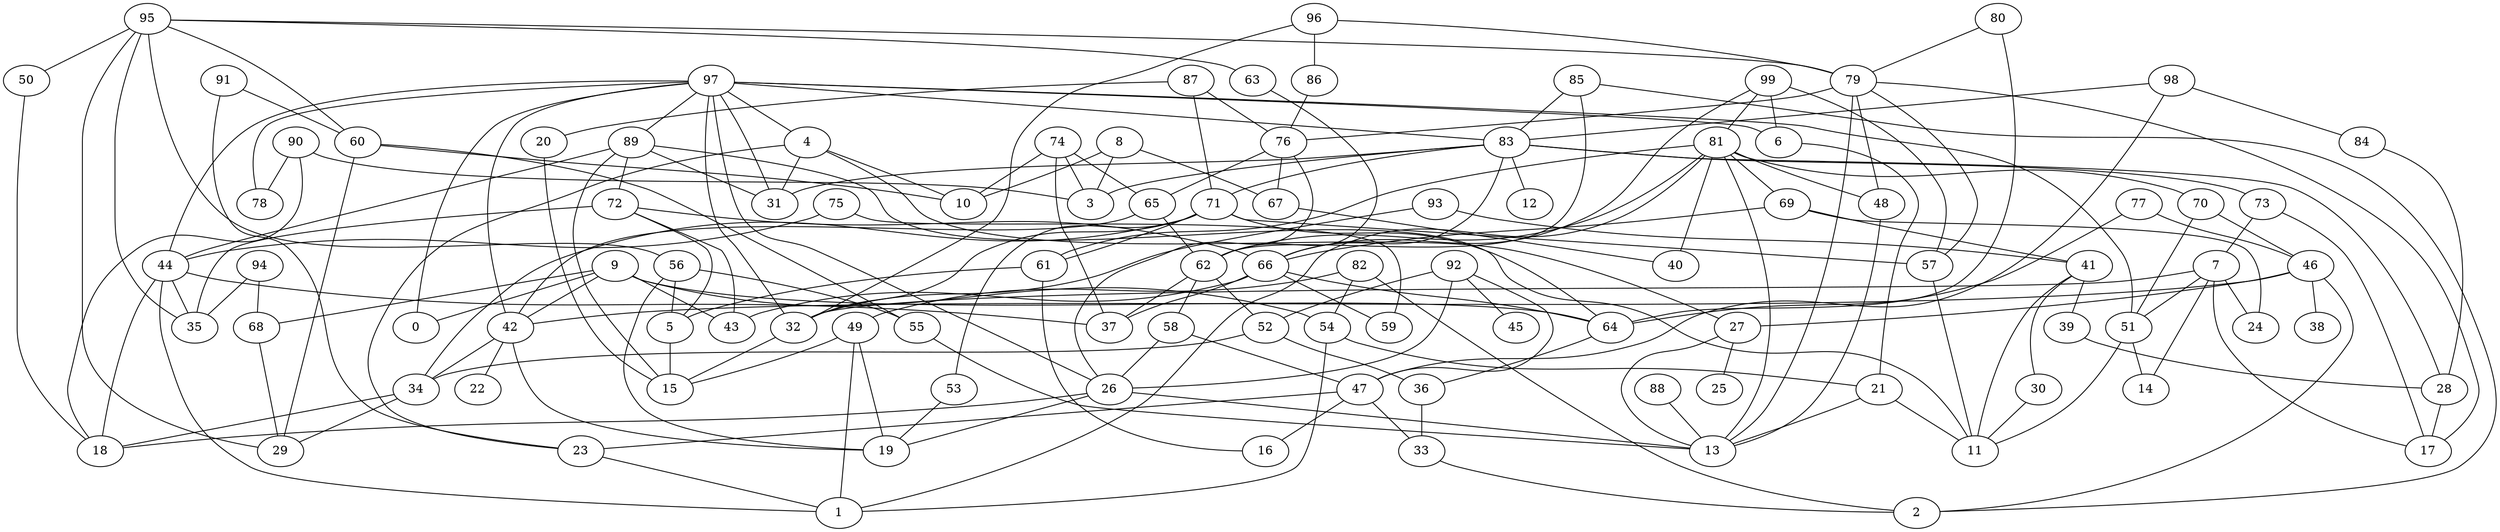 digraph GG_graph {

subgraph G_graph {
edge [color = black]
"91" -> "23" [dir = none]
"82" -> "2" [dir = none]
"49" -> "1" [dir = none]
"87" -> "20" [dir = none]
"61" -> "16" [dir = none]
"88" -> "13" [dir = none]
"53" -> "19" [dir = none]
"63" -> "62" [dir = none]
"34" -> "18" [dir = none]
"20" -> "15" [dir = none]
"73" -> "17" [dir = none]
"75" -> "44" [dir = none]
"77" -> "64" [dir = none]
"36" -> "33" [dir = none]
"28" -> "17" [dir = none]
"41" -> "39" [dir = none]
"79" -> "48" [dir = none]
"79" -> "13" [dir = none]
"79" -> "76" [dir = none]
"27" -> "25" [dir = none]
"44" -> "35" [dir = none]
"44" -> "18" [dir = none]
"44" -> "37" [dir = none]
"99" -> "81" [dir = none]
"57" -> "11" [dir = none]
"97" -> "42" [dir = none]
"97" -> "4" [dir = none]
"97" -> "51" [dir = none]
"97" -> "26" [dir = none]
"97" -> "6" [dir = none]
"97" -> "32" [dir = none]
"97" -> "0" [dir = none]
"97" -> "78" [dir = none]
"97" -> "89" [dir = none]
"97" -> "31" [dir = none]
"52" -> "36" [dir = none]
"26" -> "19" [dir = none]
"80" -> "79" [dir = none]
"42" -> "22" [dir = none]
"89" -> "44" [dir = none]
"98" -> "47" [dir = none]
"92" -> "47" [dir = none]
"92" -> "52" [dir = none]
"92" -> "45" [dir = none]
"92" -> "26" [dir = none]
"74" -> "10" [dir = none]
"74" -> "3" [dir = none]
"83" -> "12" [dir = none]
"83" -> "66" [dir = none]
"83" -> "3" [dir = none]
"83" -> "71" [dir = none]
"83" -> "28" [dir = none]
"83" -> "31" [dir = none]
"76" -> "65" [dir = none]
"76" -> "67" [dir = none]
"76" -> "26" [dir = none]
"51" -> "14" [dir = none]
"51" -> "11" [dir = none]
"69" -> "66" [dir = none]
"95" -> "29" [dir = none]
"95" -> "56" [dir = none]
"95" -> "50" [dir = none]
"95" -> "60" [dir = none]
"95" -> "79" [dir = none]
"81" -> "1" [dir = none]
"81" -> "40" [dir = none]
"81" -> "70" [dir = none]
"81" -> "13" [dir = none]
"46" -> "27" [dir = none]
"46" -> "38" [dir = none]
"46" -> "42" [dir = none]
"66" -> "59" [dir = none]
"66" -> "43" [dir = none]
"93" -> "41" [dir = none]
"93" -> "32" [dir = none]
"9" -> "68" [dir = none]
"9" -> "54" [dir = none]
"9" -> "42" [dir = none]
"60" -> "55" [dir = none]
"6" -> "21" [dir = none]
"8" -> "3" [dir = none]
"62" -> "52" [dir = none]
"32" -> "15" [dir = none]
"7" -> "24" [dir = none]
"7" -> "51" [dir = none]
"72" -> "5" [dir = none]
"72" -> "66" [dir = none]
"94" -> "35" [dir = none]
"85" -> "2" [dir = none]
"85" -> "83" [dir = none]
"64" -> "36" [dir = none]
"90" -> "78" [dir = none]
"96" -> "86" [dir = none]
"96" -> "32" [dir = none]
"47" -> "23" [dir = none]
"47" -> "16" [dir = none]
"58" -> "26" [dir = none]
"30" -> "11" [dir = none]
"84" -> "28" [dir = none]
"56" -> "5" [dir = none]
"71" -> "34" [dir = none]
"4" -> "27" [dir = none]
"70" -> "51" [dir = none]
"79" -> "17" [dir = none]
"8" -> "10" [dir = none]
"90" -> "18" [dir = none]
"81" -> "61" [dir = none]
"26" -> "18" [dir = none]
"46" -> "2" [dir = none]
"42" -> "34" [dir = none]
"99" -> "6" [dir = none]
"87" -> "71" [dir = none]
"9" -> "43" [dir = none]
"39" -> "28" [dir = none]
"58" -> "47" [dir = none]
"61" -> "5" [dir = none]
"34" -> "29" [dir = none]
"86" -> "76" [dir = none]
"72" -> "35" [dir = none]
"67" -> "40" [dir = none]
"27" -> "13" [dir = none]
"9" -> "0" [dir = none]
"85" -> "62" [dir = none]
"97" -> "44" [dir = none]
"7" -> "32" [dir = none]
"99" -> "57" [dir = none]
"23" -> "1" [dir = none]
"74" -> "37" [dir = none]
"82" -> "49" [dir = none]
"87" -> "76" [dir = none]
"55" -> "13" [dir = none]
"47" -> "33" [dir = none]
"89" -> "31" [dir = none]
"62" -> "58" [dir = none]
"89" -> "11" [dir = none]
"49" -> "15" [dir = none]
"8" -> "67" [dir = none]
"71" -> "32" [dir = none]
"4" -> "10" [dir = none]
"80" -> "64" [dir = none]
"89" -> "72" [dir = none]
"33" -> "2" [dir = none]
"50" -> "18" [dir = none]
"26" -> "13" [dir = none]
"81" -> "48" [dir = none]
"75" -> "59" [dir = none]
"7" -> "14" [dir = none]
"62" -> "37" [dir = none]
"97" -> "83" [dir = none]
"66" -> "37" [dir = none]
"81" -> "62" [dir = none]
"41" -> "30" [dir = none]
"99" -> "66" [dir = none]
"95" -> "63" [dir = none]
"89" -> "15" [dir = none]
"70" -> "46" [dir = none]
"69" -> "24" [dir = none]
"9" -> "64" [dir = none]
"73" -> "7" [dir = none]
"52" -> "34" [dir = none]
"71" -> "53" [dir = none]
"98" -> "84" [dir = none]
"72" -> "43" [dir = none]
"54" -> "21" [dir = none]
"71" -> "61" [dir = none]
"54" -> "1" [dir = none]
"42" -> "19" [dir = none]
"71" -> "64" [dir = none]
"60" -> "29" [dir = none]
"56" -> "19" [dir = none]
"91" -> "60" [dir = none]
"81" -> "69" [dir = none]
"94" -> "68" [dir = none]
"83" -> "73" [dir = none]
"65" -> "42" [dir = none]
"98" -> "83" [dir = none]
"21" -> "13" [dir = none]
"71" -> "57" [dir = none]
"49" -> "19" [dir = none]
"44" -> "1" [dir = none]
"48" -> "13" [dir = none]
"21" -> "11" [dir = none]
"82" -> "54" [dir = none]
"74" -> "65" [dir = none]
"4" -> "23" [dir = none]
"56" -> "55" [dir = none]
"90" -> "3" [dir = none]
"5" -> "15" [dir = none]
"66" -> "64" [dir = none]
"65" -> "62" [dir = none]
"68" -> "29" [dir = none]
"96" -> "79" [dir = none]
"41" -> "11" [dir = none]
"4" -> "31" [dir = none]
"79" -> "57" [dir = none]
"7" -> "17" [dir = none]
"69" -> "41" [dir = none]
"77" -> "46" [dir = none]
"95" -> "35" [dir = none]
"60" -> "10" [dir = none]
}

}
